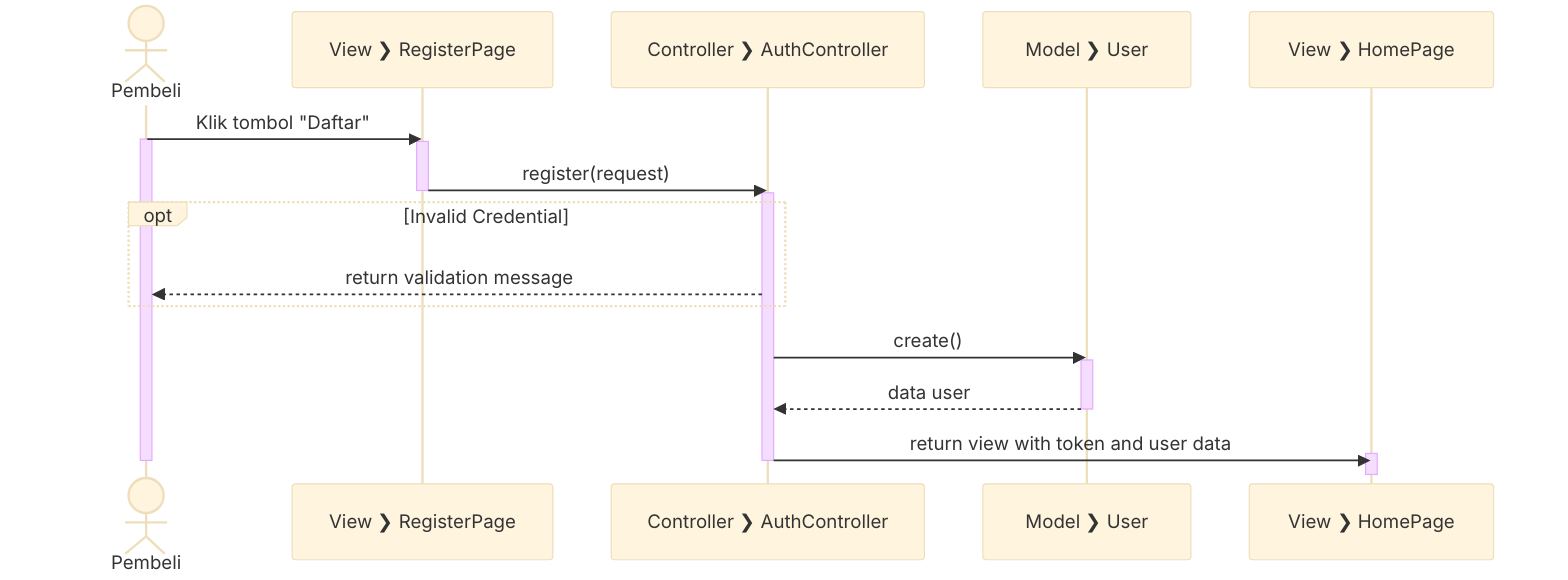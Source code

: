 %%{init: {'theme': 'base', 'themeVariables': { 'fontSize': '16px', 'fontFamily': 'Inter'}}}%%
sequenceDiagram
  actor Pembeli
  participant V_R as View #10095; RegisterPage
  participant C_A as Controller #10095; AuthController
  participant M_U as Model #10095; User
  participant V_H as View #10095; HomePage


  Pembeli->>V_R: Klik tombol "Daftar"
  activate Pembeli

  activate V_R

  V_R->>C_A: register(request)

  deactivate V_R

  activate C_A

  opt Invalid Credential
    C_A-->>Pembeli: return validation message
  end

  C_A->>M_U: create()

  activate M_U

  M_U-->>C_A: data user

  deactivate M_U

  C_A->>V_H: return view with token and user data
  activate V_H
  deactivate V_H

  deactivate C_A
  deactivate Pembeli